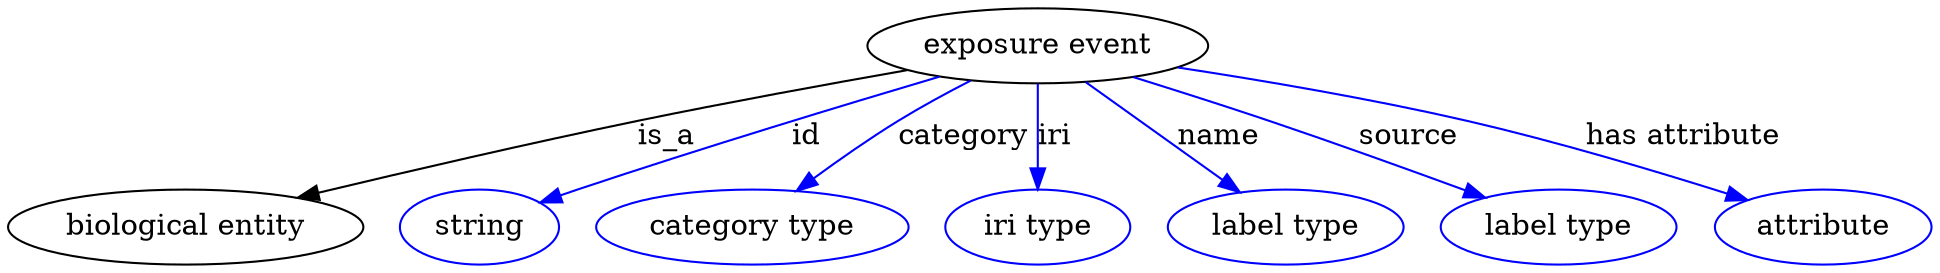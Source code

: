 digraph {
	graph [bb="0,0,758.54,123"];
	node [label="\N"];
	"exposure event"	 [height=0.5,
		label="exposure event",
		pos="405.24,105",
		width=1.7693];
	"biological entity"	 [height=0.5,
		pos="68.244,18",
		width=1.8957];
	"exposure event" -> "biological entity"	 [label=is_a,
		lp="260.24,61.5",
		pos="e,113.83,31.497 354.51,93.937 323.93,87.108 284.25,77.965 249.24,69 206.89,58.153 159.32,44.7 123.58,34.334"];
	id	 [color=blue,
		height=0.5,
		label=string,
		pos="185.24,18",
		width=0.84854];
	"exposure event" -> id	 [color=blue,
		label=id,
		lp="309.74,61.5",
		pos="e,209.69,29.264 366.02,90.694 329.38,77.161 273.29,56 225.24,36 223.19,35.144 221.08,34.249 218.96,33.334",
		style=solid];
	category	 [color=blue,
		height=0.5,
		label="category type",
		pos="292.24,18",
		width=1.6249];
	"exposure event" -> category	 [color=blue,
		label=category,
		lp="377.74,61.5",
		pos="e,312.32,35.152 380.85,88.329 372.34,82.364 362.78,75.506 354.24,69 342.85,60.312 330.61,50.378 320.04,41.599",
		style=solid];
	iri	 [color=blue,
		height=0.5,
		label="iri type",
		pos="405.24,18",
		width=1.011];
	"exposure event" -> iri	 [color=blue,
		label=iri,
		lp="411.74,61.5",
		pos="e,405.24,36.003 405.24,86.974 405.24,75.192 405.24,59.561 405.24,46.158",
		style=solid];
	name	 [color=blue,
		height=0.5,
		label="label type",
		pos="505.24,18",
		width=1.2638];
	"exposure event" -> name	 [color=blue,
		label=name,
		lp="476.74,61.5",
		pos="e,486.21,34.562 425,87.812 440.26,74.534 461.55,56.018 478.36,41.39",
		style=solid];
	source	 [color=blue,
		height=0.5,
		label="label type",
		pos="614.24,18",
		width=1.2638];
	"exposure event" -> source	 [color=blue,
		label=source,
		lp="547.24,61.5",
		pos="e,583.79,31.471 442.98,90.375 459.4,83.936 478.82,76.211 496.24,69 522.41,58.174 551.62,45.552 574.44,35.573",
		style=solid];
	"has attribute"	 [color=blue,
		height=0.5,
		label=attribute,
		pos="718.24,18",
		width=1.1193];
	"exposure event" -> "has attribute"	 [color=blue,
		label="has attribute",
		lp="651.74,61.5",
		pos="e,686.81,29.445 458.03,94.89 490.35,88.335 532.43,79.146 569.24,69 613.96,56.677 624.42,51.189 668.24,36 671.16,34.99 674.16,33.937 \
677.19,32.87",
		style=solid];
}
